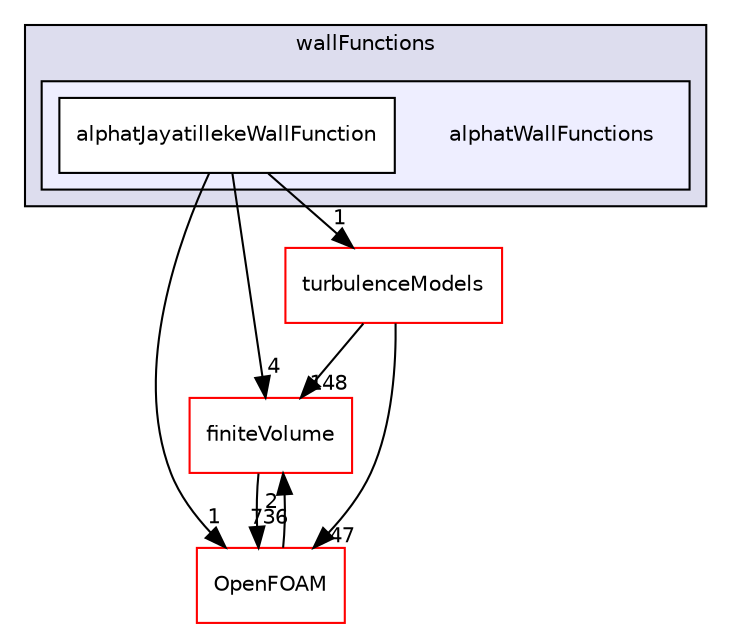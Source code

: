 digraph "src/TurbulenceModels/incompressible/turbulentTransportModels/derivedFvPatchFields/wallFunctions/alphatWallFunctions" {
  bgcolor=transparent;
  compound=true
  node [ fontsize="10", fontname="Helvetica"];
  edge [ labelfontsize="10", labelfontname="Helvetica"];
  subgraph clusterdir_764c29f627bb16092ab41d68d9526cc0 {
    graph [ bgcolor="#ddddee", pencolor="black", label="wallFunctions" fontname="Helvetica", fontsize="10", URL="dir_764c29f627bb16092ab41d68d9526cc0.html"]
  subgraph clusterdir_05ef2981ccce0026518285af37fb715d {
    graph [ bgcolor="#eeeeff", pencolor="black", label="" URL="dir_05ef2981ccce0026518285af37fb715d.html"];
    dir_05ef2981ccce0026518285af37fb715d [shape=plaintext label="alphatWallFunctions"];
    dir_48dc45c3eb394f0bc289a5997135e7da [shape=box label="alphatJayatillekeWallFunction" color="black" fillcolor="white" style="filled" URL="dir_48dc45c3eb394f0bc289a5997135e7da.html"];
  }
  }
  dir_9bd15774b555cf7259a6fa18f99fe99b [shape=box label="finiteVolume" color="red" URL="dir_9bd15774b555cf7259a6fa18f99fe99b.html"];
  dir_c5473ff19b20e6ec4dfe5c310b3778a8 [shape=box label="OpenFOAM" color="red" URL="dir_c5473ff19b20e6ec4dfe5c310b3778a8.html"];
  dir_a3dc37bcacf99bb6122ed819dac99f09 [shape=box label="turbulenceModels" color="red" URL="dir_a3dc37bcacf99bb6122ed819dac99f09.html"];
  dir_9bd15774b555cf7259a6fa18f99fe99b->dir_c5473ff19b20e6ec4dfe5c310b3778a8 [headlabel="736", labeldistance=1.5 headhref="dir_000894_001888.html"];
  dir_48dc45c3eb394f0bc289a5997135e7da->dir_9bd15774b555cf7259a6fa18f99fe99b [headlabel="4", labeldistance=1.5 headhref="dir_003013_000894.html"];
  dir_48dc45c3eb394f0bc289a5997135e7da->dir_c5473ff19b20e6ec4dfe5c310b3778a8 [headlabel="1", labeldistance=1.5 headhref="dir_003013_001888.html"];
  dir_48dc45c3eb394f0bc289a5997135e7da->dir_a3dc37bcacf99bb6122ed819dac99f09 [headlabel="1", labeldistance=1.5 headhref="dir_003013_000753.html"];
  dir_c5473ff19b20e6ec4dfe5c310b3778a8->dir_9bd15774b555cf7259a6fa18f99fe99b [headlabel="2", labeldistance=1.5 headhref="dir_001888_000894.html"];
  dir_a3dc37bcacf99bb6122ed819dac99f09->dir_9bd15774b555cf7259a6fa18f99fe99b [headlabel="148", labeldistance=1.5 headhref="dir_000753_000894.html"];
  dir_a3dc37bcacf99bb6122ed819dac99f09->dir_c5473ff19b20e6ec4dfe5c310b3778a8 [headlabel="47", labeldistance=1.5 headhref="dir_000753_001888.html"];
}
